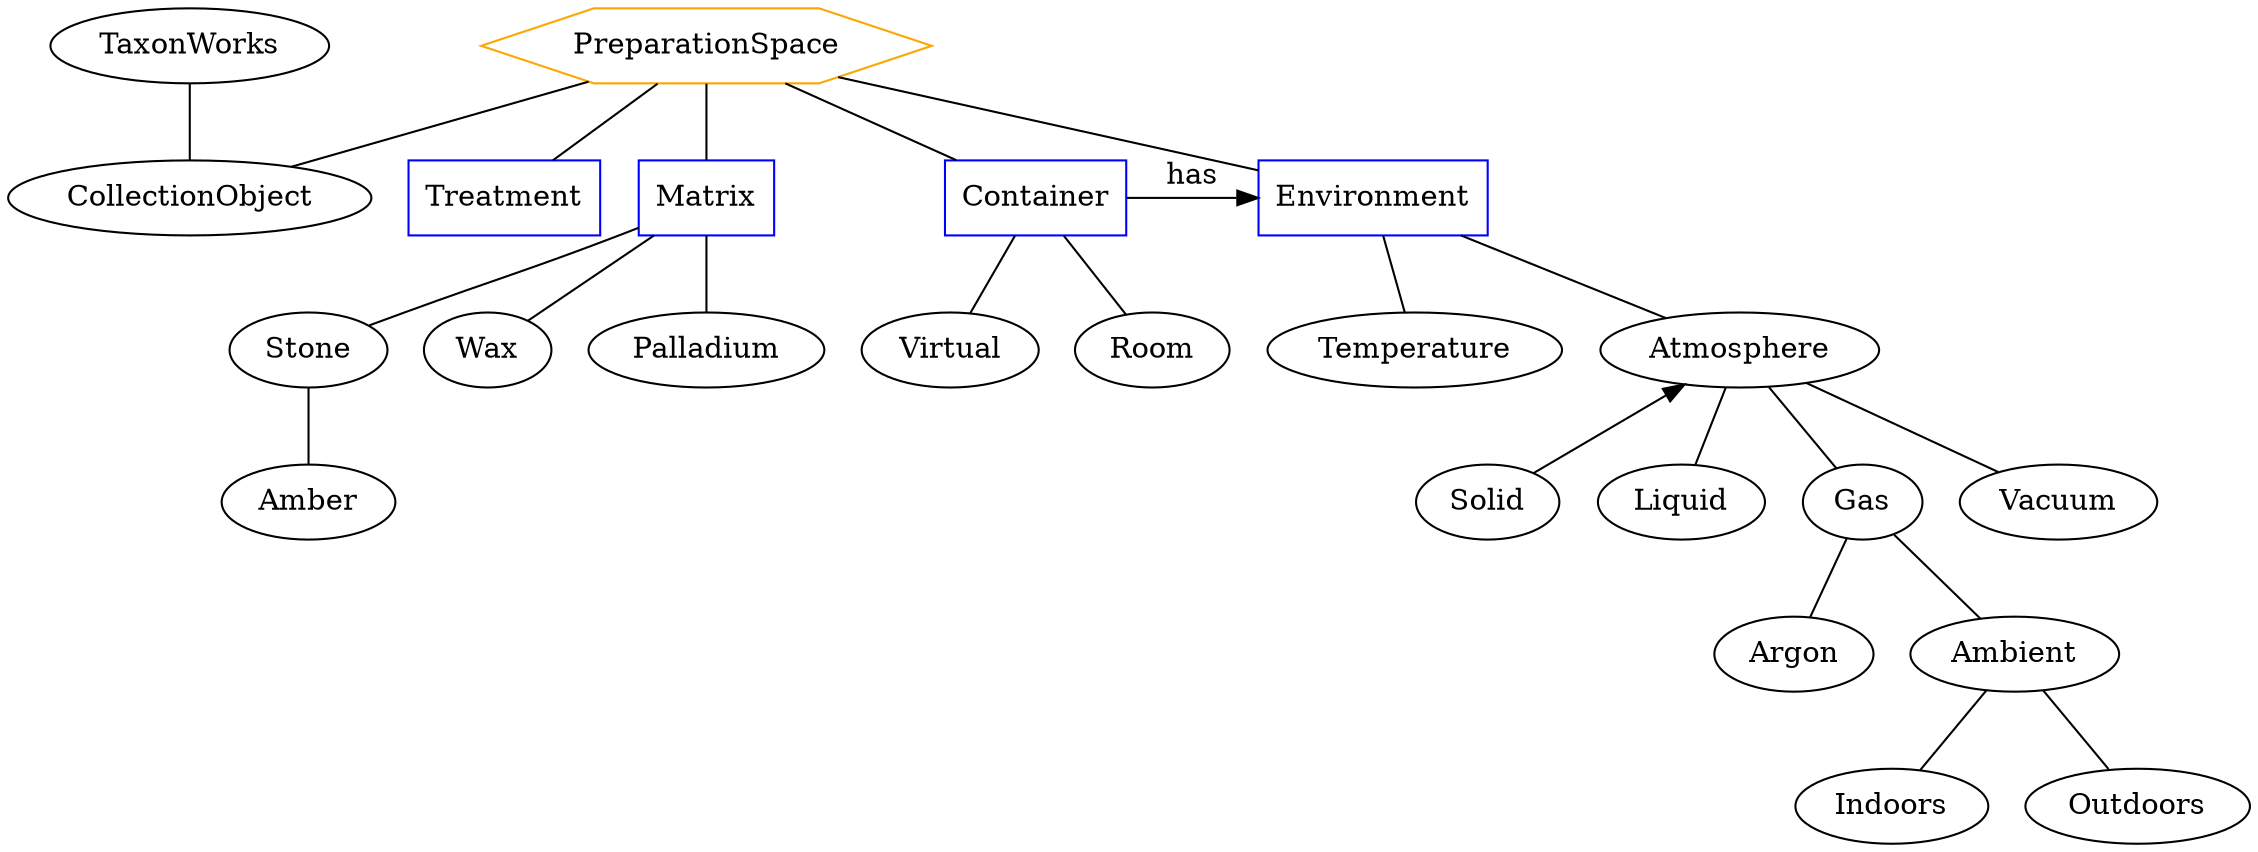 # Brainstorming "Preparation" 
#
# Observations:
# * 1 - Matrix should be used as inward out, and environment should be outward in. 
# * 2 - Matrix is a un-detachable property of the CollectionObject, i.e. if you move the Matrix, you always move the CollectionObject
# * 3 - Matrix is geological, but also things like Palladium, Wax block, etc.
# * 4 - Environment is a property of the container.
# * 5 - Only Matrix is an attribute of the *current* physical state of the CollectionObject.  All other attributes should be tied to Thins that are *not* the collection object
# * 5 - Given 2, we should favour outward-in approaches for environment (CollectionObject in some Container has_some Environment)
# * 6 - There is a history of operations that change the physical nature of the CollectionObject, these should be captured in a Protocol (Treatment being a subclass of sorts in TW). Nothing about the CollectionObject's *current* physical nature should be stored as metadata in the Protocol.  For example, if the Protocol ends with the CollectionObject having some physical property then that physical property should be "duplicated" as a property of the _present_ CollectionObject?!
# * 7 - If Matrix is shared between CollectionObjects (e.g. many inclusions) then it needs to be a container.
#
graph  {
# Concepts
TaxonWorks
CollectionObject 
PreparationSpace [shape=hexagon color=orange]


subgraph preparation_space {
  node [shape=rectangle color=blue] rank=same

  # Treatment
  # The treatment is the process of physically altering the specimen _by a curator_ prior to the CollectionObjects current physical state.
  # Current proxy: Protocol.
  # Target implementation: Protocol, ProtocolSteps
  Treatment

  # Matrix 
  # The matrix is the immediate surrounding of the CollectionObject, what surrounds it.
  # Current proxy: Preparation type label
  # Target implementation: `matrix` attribute on PreparationSpace drawn from Matrix ontology/CVT
  Matrix

  # Container
  # A physical (with one exception) that "localized" collection objects.  "Localizes": if you find the container, the probability of finding the specimen increases. Containers nest if a) it is physically possible and b) by nesting the probability of finding the CollectionObject increases.
  # Current proxy: Container, see https://rdoc.taxonworks.org/Container.html
  # Target implementation: Container (ontology)
  Container

  # Proximity
  # Proximity is temporary attribute to indicate the difference between "Bulk" and non-bulk assertions
  # Current proxy: Preparation type label
  # Target implementation: inferred, not asserted by inspection of CollectionObject#total and Container
  # Proximity

  # Environment 
  # The Environment is the sum of the attributes that describe the the space within, or encompassing the Container the CollectionObject is in.
  # Current proxy: Preparation type label.
  # Target implementation: `environment` attribute on PreparationSpace
  Environment

}

# Preparation space
TaxonWorks -- CollectionObject
PreparationSpace -- Matrix 
PreparationSpace -- CollectionObject 
PreparationSpace -- Treatment
PreparationSpace -- Environment
PreparationSpace -- Container
Container -- Environment [label="has" dir="forward"] 

subgraph containers {
  Virtual [URL="https://rdoc.taxonworks.org/Container/Virtual.html"]
  Container --  Virtual
  Container -- Room
}

subgraph matrix {
  Amber
  Stone
  Wax
  Palladium

  Matrix -- Wax
  Matrix -- Stone
  Stone -- Amber
  Matrix -- Palladium
}

subgraph environments {
  # Concepts
  Temperature
  Atmosphere
  Solid
  Liquid
  Gas 
  Vacuum

  Environment -- Temperature
  Environment -- Atmosphere

  Atmosphere -- Solid [dir="back"]
  Atmosphere -- Liquid
  Atmosphere -- Gas
  Atmosphere -- Vacuum

  Gas -- Argon
  Gas -- Ambient

  Ambient -- Indoors
  Ambient -- Outdoors
}


}



